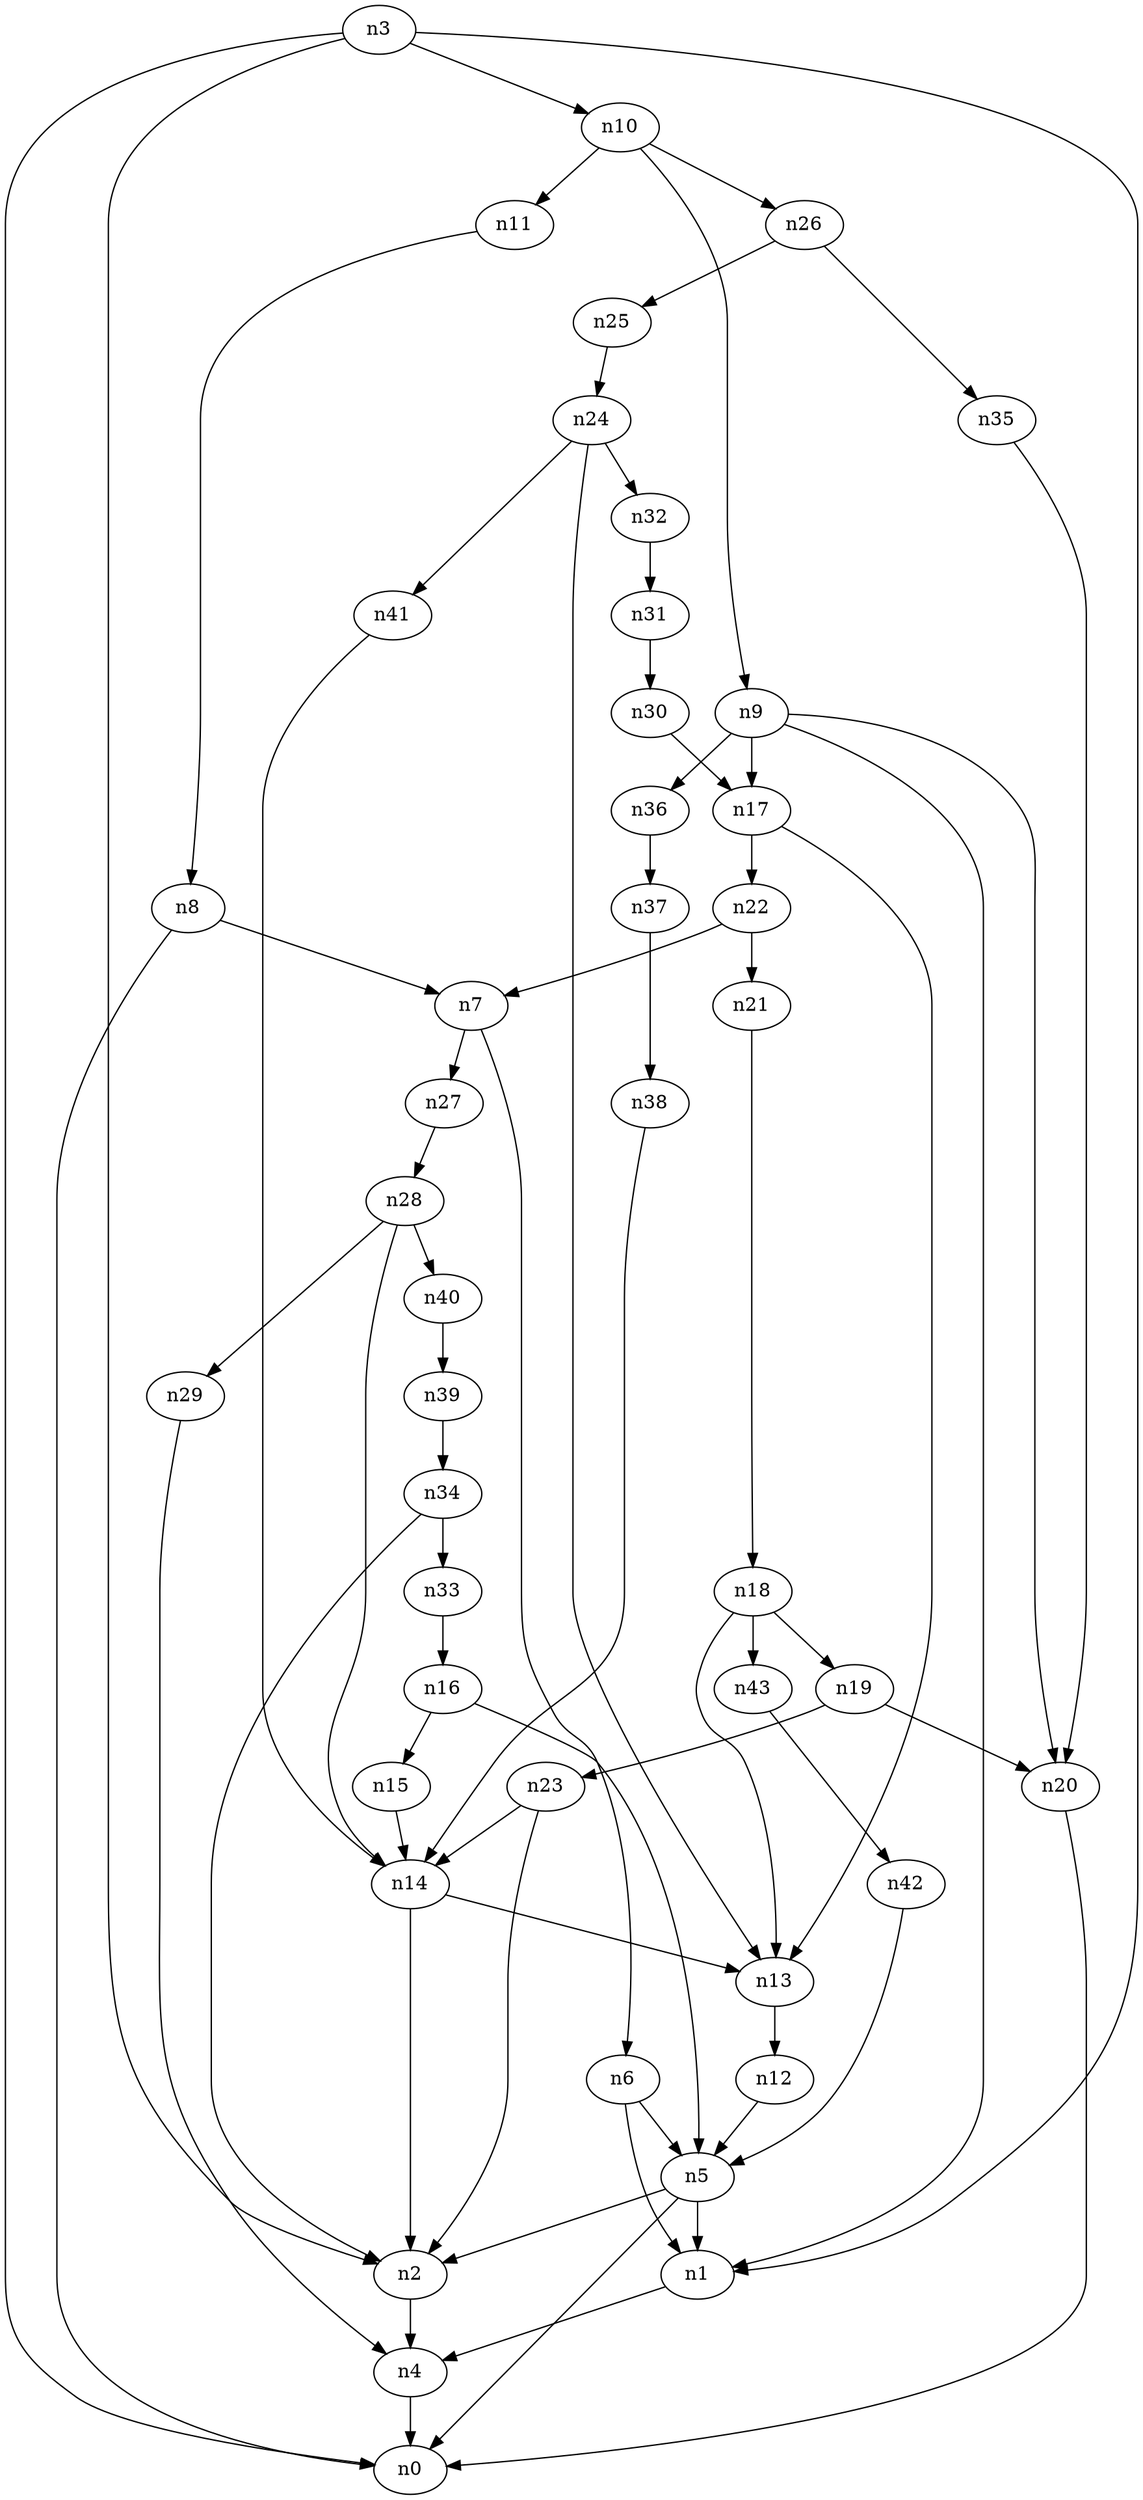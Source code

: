 digraph G {
	n1 -> n4	 [_graphml_id=e4];
	n2 -> n4	 [_graphml_id=e7];
	n3 -> n0	 [_graphml_id=e0];
	n3 -> n1	 [_graphml_id=e3];
	n3 -> n2	 [_graphml_id=e6];
	n3 -> n10	 [_graphml_id=e15];
	n4 -> n0	 [_graphml_id=e1];
	n5 -> n0	 [_graphml_id=e2];
	n5 -> n1	 [_graphml_id=e5];
	n5 -> n2	 [_graphml_id=e8];
	n6 -> n1	 [_graphml_id=e9];
	n6 -> n5	 [_graphml_id=e27];
	n7 -> n6	 [_graphml_id=e10];
	n7 -> n27	 [_graphml_id=e42];
	n8 -> n0	 [_graphml_id=e12];
	n8 -> n7	 [_graphml_id=e11];
	n9 -> n1	 [_graphml_id=e13];
	n9 -> n17	 [_graphml_id=e26];
	n9 -> n20	 [_graphml_id=e47];
	n9 -> n36	 [_graphml_id=e58];
	n10 -> n9	 [_graphml_id=e14];
	n10 -> n11	 [_graphml_id=e17];
	n10 -> n26	 [_graphml_id=e41];
	n11 -> n8	 [_graphml_id=e16];
	n12 -> n5	 [_graphml_id=e18];
	n13 -> n12	 [_graphml_id=e19];
	n14 -> n2	 [_graphml_id=e21];
	n14 -> n13	 [_graphml_id=e20];
	n15 -> n14	 [_graphml_id=e22];
	n16 -> n5	 [_graphml_id=e24];
	n16 -> n15	 [_graphml_id=e23];
	n17 -> n13	 [_graphml_id=e25];
	n17 -> n22	 [_graphml_id=e34];
	n18 -> n13	 [_graphml_id=e28];
	n18 -> n19	 [_graphml_id=e29];
	n18 -> n43	 [_graphml_id=e69];
	n19 -> n20	 [_graphml_id=e30];
	n19 -> n23	 [_graphml_id=e36];
	n20 -> n0	 [_graphml_id=e31];
	n21 -> n18	 [_graphml_id=e32];
	n22 -> n7	 [_graphml_id=e37];
	n22 -> n21	 [_graphml_id=e33];
	n23 -> n2	 [_graphml_id=e57];
	n23 -> n14	 [_graphml_id=e35];
	n24 -> n13	 [_graphml_id=e38];
	n24 -> n32	 [_graphml_id=e51];
	n24 -> n41	 [_graphml_id=e66];
	n25 -> n24	 [_graphml_id=e39];
	n26 -> n25	 [_graphml_id=e40];
	n26 -> n35	 [_graphml_id=e56];
	n27 -> n28	 [_graphml_id=e43];
	n28 -> n14	 [_graphml_id=e44];
	n28 -> n29	 [_graphml_id=e45];
	n28 -> n40	 [_graphml_id=e64];
	n29 -> n4	 [_graphml_id=e46];
	n30 -> n17	 [_graphml_id=e48];
	n31 -> n30	 [_graphml_id=e49];
	n32 -> n31	 [_graphml_id=e50];
	n33 -> n16	 [_graphml_id=e52];
	n34 -> n2	 [_graphml_id=e54];
	n34 -> n33	 [_graphml_id=e53];
	n35 -> n20	 [_graphml_id=e55];
	n36 -> n37	 [_graphml_id=e59];
	n37 -> n38	 [_graphml_id=e60];
	n38 -> n14	 [_graphml_id=e61];
	n39 -> n34	 [_graphml_id=e62];
	n40 -> n39	 [_graphml_id=e63];
	n41 -> n14	 [_graphml_id=e65];
	n42 -> n5	 [_graphml_id=e67];
	n43 -> n42	 [_graphml_id=e68];
}
